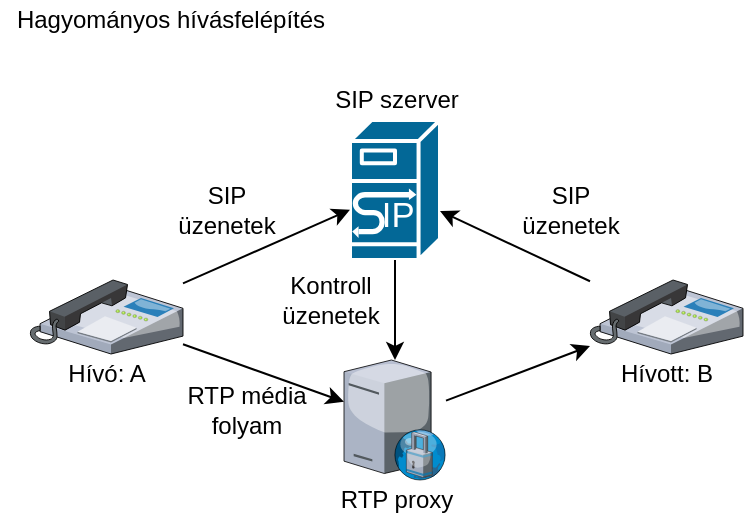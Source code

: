 <mxfile version="14.5.1" type="device" pages="2"><diagram id="KcTB7KYHvOymOiNFjMW_" name="intro"><mxGraphModel dx="1376" dy="816" grid="1" gridSize="10" guides="1" tooltips="1" connect="1" arrows="1" fold="1" page="1" pageScale="1" pageWidth="850" pageHeight="1100" math="0" shadow="0"><root><mxCell id="0"/><mxCell id="1" parent="0"/><mxCell id="zvyaTrOix2qdRsmQ4miV-1" value="Hagyományos hívásfelépítés" style="text;html=1;align=center;verticalAlign=middle;resizable=0;points=[];autosize=1;" parent="1" vertex="1"><mxGeometry x="25" y="20" width="170" height="20" as="geometry"/></mxCell><mxCell id="zvyaTrOix2qdRsmQ4miV-24" value="" style="group" parent="1" vertex="1" connectable="0"><mxGeometry x="40" y="60" width="356.5" height="220" as="geometry"/></mxCell><mxCell id="zvyaTrOix2qdRsmQ4miV-16" value="SIP &lt;br&gt;üzenetek" style="text;html=1;align=center;verticalAlign=middle;resizable=0;points=[];autosize=1;" parent="zvyaTrOix2qdRsmQ4miV-24" vertex="1"><mxGeometry x="240" y="50" width="60" height="30" as="geometry"/></mxCell><mxCell id="zvyaTrOix2qdRsmQ4miV-17" value="SIP&lt;br&gt;üzenetek" style="text;html=1;align=center;verticalAlign=middle;resizable=0;points=[];autosize=1;" parent="zvyaTrOix2qdRsmQ4miV-24" vertex="1"><mxGeometry x="67.5" y="50" width="60" height="30" as="geometry"/></mxCell><mxCell id="zvyaTrOix2qdRsmQ4miV-19" value="" style="group" parent="zvyaTrOix2qdRsmQ4miV-24" vertex="1" connectable="0"><mxGeometry y="100" width="76.5" height="57" as="geometry"/></mxCell><mxCell id="zvyaTrOix2qdRsmQ4miV-2" value="" style="verticalLabelPosition=bottom;aspect=fixed;html=1;verticalAlign=top;strokeColor=none;align=center;outlineConnect=0;shape=mxgraph.citrix.ip_phone;" parent="zvyaTrOix2qdRsmQ4miV-19" vertex="1"><mxGeometry width="76.5" height="37" as="geometry"/></mxCell><mxCell id="zvyaTrOix2qdRsmQ4miV-13" value="Hívó: A" style="text;html=1;align=center;verticalAlign=middle;resizable=0;points=[];autosize=1;" parent="zvyaTrOix2qdRsmQ4miV-19" vertex="1"><mxGeometry x="13.25" y="37" width="50" height="20" as="geometry"/></mxCell><mxCell id="zvyaTrOix2qdRsmQ4miV-20" value="" style="group" parent="zvyaTrOix2qdRsmQ4miV-24" vertex="1" connectable="0"><mxGeometry x="280" y="100" width="76.5" height="57" as="geometry"/></mxCell><mxCell id="zvyaTrOix2qdRsmQ4miV-3" value="" style="verticalLabelPosition=bottom;aspect=fixed;html=1;verticalAlign=top;strokeColor=none;align=center;outlineConnect=0;shape=mxgraph.citrix.ip_phone;" parent="zvyaTrOix2qdRsmQ4miV-20" vertex="1"><mxGeometry width="76.5" height="37" as="geometry"/></mxCell><mxCell id="zvyaTrOix2qdRsmQ4miV-14" value="Hívott: B" style="text;html=1;align=center;verticalAlign=middle;resizable=0;points=[];autosize=1;" parent="zvyaTrOix2qdRsmQ4miV-20" vertex="1"><mxGeometry x="8.25" y="37" width="60" height="20" as="geometry"/></mxCell><mxCell id="zvyaTrOix2qdRsmQ4miV-21" value="" style="group" parent="zvyaTrOix2qdRsmQ4miV-24" vertex="1" connectable="0"><mxGeometry x="142.5" width="80" height="90" as="geometry"/></mxCell><mxCell id="zvyaTrOix2qdRsmQ4miV-4" value="" style="shape=mxgraph.cisco.servers.sip_proxy_server;html=1;pointerEvents=1;dashed=0;fillColor=#036897;strokeColor=#ffffff;strokeWidth=2;verticalLabelPosition=bottom;verticalAlign=top;align=center;outlineConnect=0;" parent="zvyaTrOix2qdRsmQ4miV-21" vertex="1"><mxGeometry x="17.5" y="20" width="45" height="70" as="geometry"/></mxCell><mxCell id="zvyaTrOix2qdRsmQ4miV-12" value="SIP szerver" style="text;html=1;align=center;verticalAlign=middle;resizable=0;points=[];autosize=1;" parent="zvyaTrOix2qdRsmQ4miV-21" vertex="1"><mxGeometry width="80" height="20" as="geometry"/></mxCell><mxCell id="zvyaTrOix2qdRsmQ4miV-7" style="rounded=0;orthogonalLoop=1;jettySize=auto;html=1;" parent="zvyaTrOix2qdRsmQ4miV-24" source="zvyaTrOix2qdRsmQ4miV-2" target="zvyaTrOix2qdRsmQ4miV-4" edge="1"><mxGeometry relative="1" as="geometry"/></mxCell><mxCell id="zvyaTrOix2qdRsmQ4miV-8" style="edgeStyle=none;rounded=0;orthogonalLoop=1;jettySize=auto;html=1;" parent="zvyaTrOix2qdRsmQ4miV-24" source="zvyaTrOix2qdRsmQ4miV-3" target="zvyaTrOix2qdRsmQ4miV-4" edge="1"><mxGeometry relative="1" as="geometry"/></mxCell><mxCell id="zvyaTrOix2qdRsmQ4miV-22" value="" style="group" parent="zvyaTrOix2qdRsmQ4miV-24" vertex="1" connectable="0"><mxGeometry x="147.5" y="140" width="70" height="80" as="geometry"/></mxCell><mxCell id="zvyaTrOix2qdRsmQ4miV-5" value="" style="verticalLabelPosition=bottom;aspect=fixed;html=1;verticalAlign=top;strokeColor=none;align=center;outlineConnect=0;shape=mxgraph.citrix.proxy_server;" parent="zvyaTrOix2qdRsmQ4miV-22" vertex="1"><mxGeometry x="9.5" width="51" height="60" as="geometry"/></mxCell><mxCell id="zvyaTrOix2qdRsmQ4miV-18" value="RTP proxy" style="text;html=1;align=center;verticalAlign=middle;resizable=0;points=[];autosize=1;" parent="zvyaTrOix2qdRsmQ4miV-22" vertex="1"><mxGeometry y="60" width="70" height="20" as="geometry"/></mxCell><mxCell id="zvyaTrOix2qdRsmQ4miV-10" style="edgeStyle=none;rounded=0;orthogonalLoop=1;jettySize=auto;html=1;startArrow=none;startFill=0;" parent="zvyaTrOix2qdRsmQ4miV-24" source="zvyaTrOix2qdRsmQ4miV-2" target="zvyaTrOix2qdRsmQ4miV-5" edge="1"><mxGeometry relative="1" as="geometry"/></mxCell><mxCell id="zvyaTrOix2qdRsmQ4miV-11" style="edgeStyle=none;rounded=0;orthogonalLoop=1;jettySize=auto;html=1;startArrow=classic;startFill=1;endArrow=none;endFill=0;" parent="zvyaTrOix2qdRsmQ4miV-24" source="zvyaTrOix2qdRsmQ4miV-3" target="zvyaTrOix2qdRsmQ4miV-5" edge="1"><mxGeometry relative="1" as="geometry"/></mxCell><mxCell id="zvyaTrOix2qdRsmQ4miV-9" style="edgeStyle=none;rounded=0;orthogonalLoop=1;jettySize=auto;html=1;" parent="zvyaTrOix2qdRsmQ4miV-24" source="zvyaTrOix2qdRsmQ4miV-4" target="zvyaTrOix2qdRsmQ4miV-5" edge="1"><mxGeometry relative="1" as="geometry"/></mxCell><mxCell id="zvyaTrOix2qdRsmQ4miV-23" value="RTP média &lt;br&gt;folyam" style="text;html=1;align=center;verticalAlign=middle;resizable=0;points=[];autosize=1;" parent="zvyaTrOix2qdRsmQ4miV-24" vertex="1"><mxGeometry x="67.5" y="150" width="80" height="30" as="geometry"/></mxCell><mxCell id="zvyaTrOix2qdRsmQ4miV-25" value="Kontroll&lt;br&gt;üzenetek" style="text;html=1;align=center;verticalAlign=middle;resizable=0;points=[];autosize=1;" parent="zvyaTrOix2qdRsmQ4miV-24" vertex="1"><mxGeometry x="120" y="95" width="60" height="30" as="geometry"/></mxCell></root></mxGraphModel></diagram><diagram id="uuBhVMQ4o4SpD-Vpm5lZ" name="Page-2"><mxGraphModel dx="1376" dy="816" grid="1" gridSize="10" guides="1" tooltips="1" connect="1" arrows="1" fold="1" page="1" pageScale="1" pageWidth="827" pageHeight="1169" math="0" shadow="0"><root><mxCell id="JjqW4S8MGTIDoxQDj56w-0"/><mxCell id="JjqW4S8MGTIDoxQDj56w-1" parent="JjqW4S8MGTIDoxQDj56w-0"/><mxCell id="JjqW4S8MGTIDoxQDj56w-2" value="Kamailio" style="shape=umlLifeline;perimeter=lifelinePerimeter;whiteSpace=wrap;html=1;container=1;collapsible=0;recursiveResize=0;outlineConnect=0;" parent="JjqW4S8MGTIDoxQDj56w-1" vertex="1"><mxGeometry x="370" y="160" width="100" height="640" as="geometry"/></mxCell><mxCell id="JjqW4S8MGTIDoxQDj56w-7" value="rtpengine" style="shape=umlLifeline;perimeter=lifelinePerimeter;whiteSpace=wrap;html=1;container=1;collapsible=0;recursiveResize=0;outlineConnect=0;" parent="JjqW4S8MGTIDoxQDj56w-1" vertex="1"><mxGeometry x="600" y="160" width="100" height="640" as="geometry"/></mxCell><mxCell id="JjqW4S8MGTIDoxQDj56w-10" value="" style="endArrow=classic;html=1;verticalAlign=middle;horizontal=1;" parent="JjqW4S8MGTIDoxQDj56w-1" edge="1"><mxGeometry width="50" height="50" relative="1" as="geometry"><mxPoint x="289.667" y="240" as="sourcePoint"/><mxPoint x="419.5" y="240" as="targetPoint"/></mxGeometry></mxCell><mxCell id="JjqW4S8MGTIDoxQDj56w-19" value="" style="endArrow=classic;html=1;" parent="JjqW4S8MGTIDoxQDj56w-1" edge="1"><mxGeometry width="50" height="50" relative="1" as="geometry"><mxPoint x="289.667" y="320" as="sourcePoint"/><mxPoint x="419.5" y="320" as="targetPoint"/></mxGeometry></mxCell><mxCell id="JjqW4S8MGTIDoxQDj56w-21" value="" style="endArrow=classic;html=1;" parent="JjqW4S8MGTIDoxQDj56w-1" edge="1"><mxGeometry width="50" height="50" relative="1" as="geometry"><mxPoint x="419.5" y="339" as="sourcePoint"/><mxPoint x="289.667" y="339" as="targetPoint"/></mxGeometry></mxCell><mxCell id="JjqW4S8MGTIDoxQDj56w-23" value="" style="endArrow=classic;html=1;" parent="JjqW4S8MGTIDoxQDj56w-1" edge="1"><mxGeometry width="50" height="50" relative="1" as="geometry"><mxPoint x="419.667" y="400" as="sourcePoint"/><mxPoint x="539.5" y="400" as="targetPoint"/></mxGeometry></mxCell><mxCell id="JjqW4S8MGTIDoxQDj56w-25" value="" style="endArrow=classic;html=1;" parent="JjqW4S8MGTIDoxQDj56w-1" edge="1"><mxGeometry width="50" height="50" relative="1" as="geometry"><mxPoint x="539.5" y="419" as="sourcePoint"/><mxPoint x="419.667" y="419" as="targetPoint"/></mxGeometry></mxCell><mxCell id="JjqW4S8MGTIDoxQDj56w-27" value="" style="endArrow=classic;html=1;" parent="JjqW4S8MGTIDoxQDj56w-1" edge="1"><mxGeometry width="50" height="50" relative="1" as="geometry"><mxPoint x="539.5" y="440" as="sourcePoint"/><mxPoint x="419.667" y="440" as="targetPoint"/></mxGeometry></mxCell><mxCell id="JjqW4S8MGTIDoxQDj56w-29" value="" style="endArrow=classic;html=1;" parent="JjqW4S8MGTIDoxQDj56w-1" edge="1"><mxGeometry width="50" height="50" relative="1" as="geometry"><mxPoint x="419.5" y="460" as="sourcePoint"/><mxPoint x="289.667" y="460" as="targetPoint"/></mxGeometry></mxCell><mxCell id="JjqW4S8MGTIDoxQDj56w-33" value="" style="endArrow=classic;html=1;" parent="JjqW4S8MGTIDoxQDj56w-1" edge="1"><mxGeometry width="50" height="50" relative="1" as="geometry"><mxPoint x="419.5" y="539.46" as="sourcePoint"/><mxPoint x="289.667" y="539.46" as="targetPoint"/></mxGeometry></mxCell><mxCell id="JjqW4S8MGTIDoxQDj56w-35" value="" style="endArrow=classic;html=1;" parent="JjqW4S8MGTIDoxQDj56w-1" edge="1"><mxGeometry width="50" height="50" relative="1" as="geometry"><mxPoint x="540.167" y="560.467" as="sourcePoint"/><mxPoint x="650" y="560.467" as="targetPoint"/></mxGeometry></mxCell><mxCell id="JjqW4S8MGTIDoxQDj56w-38" value="" style="endArrow=classic;html=1;" parent="JjqW4S8MGTIDoxQDj56w-1" edge="1"><mxGeometry width="50" height="50" relative="1" as="geometry"><mxPoint x="650" y="580.88" as="sourcePoint"/><mxPoint x="290.167" y="580.88" as="targetPoint"/></mxGeometry></mxCell><mxCell id="JjqW4S8MGTIDoxQDj56w-41" value="" style="endArrow=classic;html=1;" parent="JjqW4S8MGTIDoxQDj56w-1" edge="1"><mxGeometry width="50" height="50" relative="1" as="geometry"><mxPoint x="290.167" y="599.467" as="sourcePoint"/><mxPoint x="650" y="599.467" as="targetPoint"/></mxGeometry></mxCell><mxCell id="JjqW4S8MGTIDoxQDj56w-44" value="" style="endArrow=classic;html=1;" parent="JjqW4S8MGTIDoxQDj56w-1" edge="1"><mxGeometry width="50" height="50" relative="1" as="geometry"><mxPoint x="650" y="620.46" as="sourcePoint"/><mxPoint x="540.167" y="620.46" as="targetPoint"/></mxGeometry></mxCell><mxCell id="JjqW4S8MGTIDoxQDj56w-47" value="" style="endArrow=classic;html=1;" parent="JjqW4S8MGTIDoxQDj56w-1" edge="1"><mxGeometry width="50" height="50" relative="1" as="geometry"><mxPoint x="289.667" y="639.462" as="sourcePoint"/><mxPoint x="419.5" y="639.462" as="targetPoint"/></mxGeometry></mxCell><mxCell id="JjqW4S8MGTIDoxQDj56w-49" value="" style="endArrow=classic;html=1;" parent="JjqW4S8MGTIDoxQDj56w-1" edge="1"><mxGeometry width="50" height="50" relative="1" as="geometry"><mxPoint x="419.667" y="660.88" as="sourcePoint"/><mxPoint x="539.5" y="660.88" as="targetPoint"/></mxGeometry></mxCell><mxCell id="JjqW4S8MGTIDoxQDj56w-51" value="" style="endArrow=classic;html=1;" parent="JjqW4S8MGTIDoxQDj56w-1" edge="1"><mxGeometry width="50" height="50" relative="1" as="geometry"><mxPoint x="419.5" y="738.88" as="sourcePoint"/><mxPoint x="289.667" y="738.88" as="targetPoint"/></mxGeometry></mxCell><mxCell id="JjqW4S8MGTIDoxQDj56w-53" value="" style="endArrow=classic;html=1;" parent="JjqW4S8MGTIDoxQDj56w-1" edge="1"><mxGeometry width="50" height="50" relative="1" as="geometry"><mxPoint x="289.667" y="759.882" as="sourcePoint"/><mxPoint x="419.5" y="759.882" as="targetPoint"/></mxGeometry></mxCell><mxCell id="JjqW4S8MGTIDoxQDj56w-55" value="" style="endArrow=classic;html=1;" parent="JjqW4S8MGTIDoxQDj56w-1" edge="1"><mxGeometry width="50" height="50" relative="1" as="geometry"><mxPoint x="539.5" y="680.042" as="sourcePoint"/><mxPoint x="419.667" y="680.042" as="targetPoint"/><Array as="points"><mxPoint x="480" y="679.88"/></Array></mxGeometry></mxCell><mxCell id="JHe6l7zm1wl57s1plrGC-0" value="" style="endArrow=classic;html=1;" edge="1" parent="JjqW4S8MGTIDoxQDj56w-1"><mxGeometry width="50" height="50" relative="1" as="geometry"><mxPoint x="419.81" y="360" as="sourcePoint"/><mxPoint x="649.5" y="360" as="targetPoint"/></mxGeometry></mxCell><mxCell id="JHe6l7zm1wl57s1plrGC-3" value="" style="endArrow=classic;html=1;" edge="1" parent="JjqW4S8MGTIDoxQDj56w-1"><mxGeometry width="50" height="50" relative="1" as="geometry"><mxPoint x="649.5" y="379" as="sourcePoint"/><mxPoint x="419.81" y="379" as="targetPoint"/></mxGeometry></mxCell><mxCell id="JHe6l7zm1wl57s1plrGC-5" value="" style="endArrow=classic;html=1;" edge="1" parent="JjqW4S8MGTIDoxQDj56w-1"><mxGeometry width="50" height="50" relative="1" as="geometry"><mxPoint x="420.31" y="500" as="sourcePoint"/><mxPoint x="650" y="500" as="targetPoint"/></mxGeometry></mxCell><mxCell id="JHe6l7zm1wl57s1plrGC-7" value="" style="endArrow=classic;html=1;" edge="1" parent="JjqW4S8MGTIDoxQDj56w-1"><mxGeometry width="50" height="50" relative="1" as="geometry"><mxPoint x="649.5" y="519.88" as="sourcePoint"/><mxPoint x="419.81" y="519.88" as="targetPoint"/></mxGeometry></mxCell><mxCell id="JjqW4S8MGTIDoxQDj56w-31" value="" style="endArrow=classic;html=1;" parent="JjqW4S8MGTIDoxQDj56w-1" edge="1"><mxGeometry width="50" height="50" relative="1" as="geometry"><mxPoint x="539.5" y="480.657" as="sourcePoint"/><mxPoint x="419.667" y="480.657" as="targetPoint"/></mxGeometry></mxCell><mxCell id="JHe6l7zm1wl57s1plrGC-9" value="" style="endArrow=classic;html=1;" edge="1" parent="JjqW4S8MGTIDoxQDj56w-1"><mxGeometry width="50" height="50" relative="1" as="geometry"><mxPoint x="419.929" y="700.88" as="sourcePoint"/><mxPoint x="649.5" y="700.88" as="targetPoint"/><Array as="points"><mxPoint x="620" y="700.88"/></Array></mxGeometry></mxCell><mxCell id="JHe6l7zm1wl57s1plrGC-10" value="" style="endArrow=classic;html=1;" edge="1" parent="JjqW4S8MGTIDoxQDj56w-1"><mxGeometry width="50" height="50" relative="1" as="geometry"><mxPoint x="649.5" y="720.88" as="sourcePoint"/><mxPoint x="419.929" y="720.88" as="targetPoint"/><Array as="points"><mxPoint x="620" y="720.88"/></Array></mxGeometry></mxCell><mxCell id="JjqW4S8MGTIDoxQDj56w-3" value="" style="shape=umlLifeline;participant=umlActor;perimeter=lifelinePerimeter;whiteSpace=wrap;html=1;container=1;collapsible=0;recursiveResize=0;verticalAlign=top;spacingTop=36;outlineConnect=0;" parent="JjqW4S8MGTIDoxQDj56w-1" vertex="1"><mxGeometry x="280" y="183.64" width="20" height="616.36" as="geometry"/></mxCell><mxCell id="JjqW4S8MGTIDoxQDj56w-5" value="Kliens: &lt;b&gt;A&lt;/b&gt;" style="text;html=1;align=center;verticalAlign=middle;resizable=0;points=[];autosize=1;" parent="JjqW4S8MGTIDoxQDj56w-1" vertex="1"><mxGeometry x="260" y="160" width="60" height="20" as="geometry"/></mxCell><mxCell id="JjqW4S8MGTIDoxQDj56w-13" value="" style="endArrow=classic;html=1;" parent="JjqW4S8MGTIDoxQDj56w-1" edge="1"><mxGeometry x="260" y="130" width="50" height="50" as="geometry"><mxPoint x="419.5" y="258.727" as="sourcePoint"/><mxPoint x="289.667" y="258.727" as="targetPoint"/></mxGeometry></mxCell><mxCell id="JjqW4S8MGTIDoxQDj56w-4" value="" style="shape=umlLifeline;participant=umlActor;perimeter=lifelinePerimeter;whiteSpace=wrap;html=1;container=1;collapsible=0;recursiveResize=0;verticalAlign=top;spacingTop=36;outlineConnect=0;" parent="JjqW4S8MGTIDoxQDj56w-1" vertex="1"><mxGeometry x="530" y="183.64" width="20" height="616.36" as="geometry"/></mxCell><mxCell id="JjqW4S8MGTIDoxQDj56w-6" value="Kliens: &lt;b&gt;B&lt;/b&gt;" style="text;html=1;align=center;verticalAlign=middle;resizable=0;points=[];autosize=1;" parent="JjqW4S8MGTIDoxQDj56w-1" vertex="1"><mxGeometry x="510" y="160" width="60" height="20" as="geometry"/></mxCell><mxCell id="JjqW4S8MGTIDoxQDj56w-15" value="" style="endArrow=classic;html=1;" parent="JjqW4S8MGTIDoxQDj56w-1" edge="1"><mxGeometry x="510" y="130" width="50" height="50" as="geometry"><mxPoint x="539.5" y="280.455" as="sourcePoint"/><mxPoint x="419.667" y="280.455" as="targetPoint"/></mxGeometry></mxCell><mxCell id="JjqW4S8MGTIDoxQDj56w-17" value="" style="endArrow=classic;html=1;" parent="JjqW4S8MGTIDoxQDj56w-1" edge="1"><mxGeometry x="510" y="130" width="50" height="50" as="geometry"><mxPoint x="419.667" y="298.909" as="sourcePoint"/><mxPoint x="539.5" y="298.909" as="targetPoint"/></mxGeometry></mxCell><mxCell id="JjqW4S8MGTIDoxQDj56w-57" value="" style="endArrow=classic;html=1;" parent="JjqW4S8MGTIDoxQDj56w-1" edge="1"><mxGeometry x="510" y="200.88" width="50" height="50" as="geometry"><mxPoint x="419.667" y="769.425" as="sourcePoint"/><mxPoint x="539.5" y="769.425" as="targetPoint"/></mxGeometry></mxCell><mxCell id="JHe6l7zm1wl57s1plrGC-13" value="&lt;span style=&quot;font-size: 11px ; background-color: rgb(255 , 255 , 255)&quot;&gt;REGISTER&lt;/span&gt;" style="text;html=1;align=center;verticalAlign=middle;resizable=0;points=[];autosize=1;" vertex="1" parent="JjqW4S8MGTIDoxQDj56w-1"><mxGeometry x="320" y="220" width="70" height="20" as="geometry"/></mxCell><mxCell id="JHe6l7zm1wl57s1plrGC-14" value="&lt;span style=&quot;font-size: 11px ; background-color: rgb(255 , 255 , 255)&quot;&gt;200 OK&lt;/span&gt;" style="text;html=1;align=center;verticalAlign=middle;resizable=0;points=[];autosize=1;" vertex="1" parent="JjqW4S8MGTIDoxQDj56w-1"><mxGeometry x="330" y="240" width="50" height="20" as="geometry"/></mxCell><mxCell id="JHe6l7zm1wl57s1plrGC-16" value="&lt;span style=&quot;font-size: 11px ; background-color: rgb(255 , 255 , 255)&quot;&gt;INVITE SDP&amp;nbsp;&lt;/span&gt;&lt;b style=&quot;font-size: 11px&quot;&gt;B&lt;/b&gt;&lt;span style=&quot;font-size: 11px ; background-color: rgb(255 , 255 , 255)&quot;&gt;&amp;nbsp;&lt;/span&gt;" style="text;html=1;align=center;verticalAlign=middle;resizable=0;points=[];autosize=1;" vertex="1" parent="JjqW4S8MGTIDoxQDj56w-1"><mxGeometry x="310" y="300" width="90" height="20" as="geometry"/></mxCell><mxCell id="JHe6l7zm1wl57s1plrGC-17" value="&lt;span style=&quot;font-size: 11px ; background-color: rgb(255 , 255 , 255)&quot;&gt;100 trying&lt;/span&gt;" style="text;html=1;align=center;verticalAlign=middle;resizable=0;points=[];autosize=1;" vertex="1" parent="JjqW4S8MGTIDoxQDj56w-1"><mxGeometry x="325" y="320" width="60" height="20" as="geometry"/></mxCell><mxCell id="JHe6l7zm1wl57s1plrGC-18" value="&lt;span style=&quot;font-size: 11px ; background-color: rgb(255 , 255 , 255)&quot;&gt;180 Ringing&lt;/span&gt;" style="text;html=1;align=center;verticalAlign=middle;resizable=0;points=[];autosize=1;" vertex="1" parent="JjqW4S8MGTIDoxQDj56w-1"><mxGeometry x="320" y="440" width="70" height="20" as="geometry"/></mxCell><mxCell id="JHe6l7zm1wl57s1plrGC-19" value="&lt;span style=&quot;font-size: 11px ; background-color: rgb(255 , 255 , 255)&quot;&gt;200 OK SDP&lt;/span&gt;" style="text;html=1;align=center;verticalAlign=middle;resizable=0;points=[];autosize=1;" vertex="1" parent="JjqW4S8MGTIDoxQDj56w-1"><mxGeometry x="315" y="520" width="80" height="20" as="geometry"/></mxCell><mxCell id="JHe6l7zm1wl57s1plrGC-20" value="&lt;span style=&quot;font-size: 11px ; background-color: rgb(255 , 255 , 255)&quot;&gt;ACK&lt;/span&gt;" style="text;html=1;align=center;verticalAlign=middle;resizable=0;points=[];autosize=1;" vertex="1" parent="JjqW4S8MGTIDoxQDj56w-1"><mxGeometry x="335" y="619" width="40" height="20" as="geometry"/></mxCell><mxCell id="JHe6l7zm1wl57s1plrGC-21" value="&lt;span style=&quot;font-size: 11px ; background-color: rgb(255 , 255 , 255)&quot;&gt;BYE&lt;/span&gt;" style="text;html=1;align=center;verticalAlign=middle;resizable=0;points=[];autosize=1;" vertex="1" parent="JjqW4S8MGTIDoxQDj56w-1"><mxGeometry x="335" y="720" width="40" height="20" as="geometry"/></mxCell><mxCell id="JHe6l7zm1wl57s1plrGC-22" value="&lt;span style=&quot;font-size: 11px ; background-color: rgb(255 , 255 , 255)&quot;&gt;200 OK&lt;/span&gt;" style="text;html=1;align=center;verticalAlign=middle;resizable=0;points=[];autosize=1;" vertex="1" parent="JjqW4S8MGTIDoxQDj56w-1"><mxGeometry x="330" y="740" width="50" height="20" as="geometry"/></mxCell><mxCell id="JHe6l7zm1wl57s1plrGC-23" value="&lt;span style=&quot;font-size: 11px ; background-color: rgb(255 , 255 , 255)&quot;&gt;REGISTER&lt;/span&gt;" style="text;html=1;align=center;verticalAlign=middle;resizable=0;points=[];autosize=1;" vertex="1" parent="JjqW4S8MGTIDoxQDj56w-1"><mxGeometry x="450" y="260" width="70" height="20" as="geometry"/></mxCell><mxCell id="JHe6l7zm1wl57s1plrGC-24" value="&lt;span style=&quot;font-size: 11px ; background-color: rgb(255 , 255 , 255)&quot;&gt;200 OK&lt;/span&gt;" style="text;html=1;align=center;verticalAlign=middle;resizable=0;points=[];autosize=1;" vertex="1" parent="JjqW4S8MGTIDoxQDj56w-1"><mxGeometry x="460" y="280" width="50" height="20" as="geometry"/></mxCell><mxCell id="JHe6l7zm1wl57s1plrGC-26" value="&lt;span style=&quot;font-size: 11px ; background-color: rgb(255 , 255 , 255)&quot;&gt;INVITE SDP&amp;nbsp;&lt;/span&gt;&lt;b style=&quot;font-size: 11px&quot;&gt;B&lt;/b&gt;" style="text;html=1;align=center;verticalAlign=middle;resizable=0;points=[];autosize=1;" vertex="1" parent="JjqW4S8MGTIDoxQDj56w-1"><mxGeometry x="440" y="380" width="90" height="20" as="geometry"/></mxCell><mxCell id="JHe6l7zm1wl57s1plrGC-27" value="&lt;span style=&quot;font-size: 11px ; background-color: rgb(255 , 255 , 255)&quot;&gt;100 trying&lt;/span&gt;" style="text;html=1;align=center;verticalAlign=middle;resizable=0;points=[];autosize=1;" vertex="1" parent="JjqW4S8MGTIDoxQDj56w-1"><mxGeometry x="455" y="400" width="60" height="20" as="geometry"/></mxCell><mxCell id="JHe6l7zm1wl57s1plrGC-28" value="&lt;span style=&quot;font-size: 11px ; background-color: rgb(255 , 255 , 255)&quot;&gt;180 Ringing&lt;/span&gt;" style="text;html=1;align=center;verticalAlign=middle;resizable=0;points=[];autosize=1;" vertex="1" parent="JjqW4S8MGTIDoxQDj56w-1"><mxGeometry x="450" y="420" width="70" height="20" as="geometry"/></mxCell><mxCell id="JHe6l7zm1wl57s1plrGC-29" value="&lt;span style=&quot;font-size: 11px ; background-color: rgb(255 , 255 , 255)&quot;&gt;200 OK SDP&lt;/span&gt;" style="text;html=1;align=center;verticalAlign=middle;resizable=0;points=[];autosize=1;" vertex="1" parent="JjqW4S8MGTIDoxQDj56w-1"><mxGeometry x="445" y="460" width="80" height="20" as="geometry"/></mxCell><mxCell id="JHe6l7zm1wl57s1plrGC-30" value="&lt;span style=&quot;font-size: 11px ; background-color: rgb(255 , 255 , 255)&quot;&gt;RTP &amp;amp; RTCP&lt;/span&gt;" style="text;html=1;align=center;verticalAlign=middle;resizable=0;points=[];autosize=1;" vertex="1" parent="JjqW4S8MGTIDoxQDj56w-1"><mxGeometry x="445" y="560" width="80" height="20" as="geometry"/></mxCell><mxCell id="JHe6l7zm1wl57s1plrGC-31" value="&lt;span style=&quot;font-size: 11px ; background-color: rgb(255 , 255 , 255)&quot;&gt;RTP &amp;amp; RTCP&lt;/span&gt;" style="text;html=1;align=center;verticalAlign=middle;resizable=0;points=[];autosize=1;" vertex="1" parent="JjqW4S8MGTIDoxQDj56w-1"><mxGeometry x="445" y="580" width="80" height="20" as="geometry"/></mxCell><mxCell id="JHe6l7zm1wl57s1plrGC-32" value="&lt;span style=&quot;font-size: 11px ; background-color: rgb(255 , 255 , 255)&quot;&gt;ACK&lt;/span&gt;" style="text;html=1;align=center;verticalAlign=middle;resizable=0;points=[];autosize=1;" vertex="1" parent="JjqW4S8MGTIDoxQDj56w-1"><mxGeometry x="465" y="639" width="40" height="20" as="geometry"/></mxCell><mxCell id="JHe6l7zm1wl57s1plrGC-33" value="&lt;span style=&quot;font-size: 11px ; background-color: rgb(255 , 255 , 255)&quot;&gt;BYE&lt;/span&gt;" style="text;html=1;align=center;verticalAlign=middle;resizable=0;points=[];autosize=1;" vertex="1" parent="JjqW4S8MGTIDoxQDj56w-1"><mxGeometry x="465" y="659" width="40" height="20" as="geometry"/></mxCell><mxCell id="JHe6l7zm1wl57s1plrGC-34" value="&lt;span style=&quot;font-size: 11px ; background-color: rgb(255 , 255 , 255)&quot;&gt;200 OK&lt;/span&gt;" style="text;html=1;align=center;verticalAlign=middle;resizable=0;points=[];autosize=1;" vertex="1" parent="JjqW4S8MGTIDoxQDj56w-1"><mxGeometry x="460" y="750" width="50" height="20" as="geometry"/></mxCell><mxCell id="JHe6l7zm1wl57s1plrGC-35" value="&lt;span style=&quot;font-size: 11px ; background-color: rgb(255 , 255 , 255)&quot;&gt;RTP &amp;amp; RTCP&lt;/span&gt;" style="text;html=1;align=center;verticalAlign=middle;resizable=0;points=[];autosize=1;" vertex="1" parent="JjqW4S8MGTIDoxQDj56w-1"><mxGeometry x="555" y="540" width="80" height="20" as="geometry"/></mxCell><mxCell id="JHe6l7zm1wl57s1plrGC-36" value="&lt;span style=&quot;font-size: 11px ; background-color: rgb(255 , 255 , 255)&quot;&gt;RTP &amp;amp; RTCP&lt;/span&gt;" style="text;html=1;align=center;verticalAlign=middle;resizable=0;points=[];autosize=1;" vertex="1" parent="JjqW4S8MGTIDoxQDj56w-1"><mxGeometry x="555" y="599" width="80" height="20" as="geometry"/></mxCell><mxCell id="JHe6l7zm1wl57s1plrGC-37" value="&lt;span style=&quot;font-size: 11px ; background-color: rgb(255 , 255 , 255)&quot;&gt;offer SDP&amp;nbsp;&lt;/span&gt;&lt;b style=&quot;font-size: 11px&quot;&gt;A&lt;/b&gt;" style="text;html=1;align=center;verticalAlign=middle;resizable=0;points=[];autosize=1;" vertex="1" parent="JjqW4S8MGTIDoxQDj56w-1"><mxGeometry x="505" y="340" width="70" height="20" as="geometry"/></mxCell><mxCell id="JHe6l7zm1wl57s1plrGC-38" value="&lt;span style=&quot;font-size: 11px ; background-color: rgb(255 , 255 , 255)&quot;&gt;OK modified SDP&lt;/span&gt;" style="text;html=1;align=center;verticalAlign=middle;resizable=0;points=[];autosize=1;" vertex="1" parent="JjqW4S8MGTIDoxQDj56w-1"><mxGeometry x="490" y="360" width="100" height="20" as="geometry"/></mxCell><mxCell id="JHe6l7zm1wl57s1plrGC-39" value="&lt;span style=&quot;font-size: 11px ; background-color: rgb(255 , 255 , 255)&quot;&gt;answer SDP &lt;b&gt;B&lt;/b&gt;&lt;/span&gt;" style="text;html=1;align=center;verticalAlign=middle;resizable=0;points=[];autosize=1;" vertex="1" parent="JjqW4S8MGTIDoxQDj56w-1"><mxGeometry x="495" y="480" width="90" height="20" as="geometry"/></mxCell><mxCell id="JHe6l7zm1wl57s1plrGC-40" value="&lt;span style=&quot;font-size: 11px ; background-color: rgb(255 , 255 , 255)&quot;&gt;OK modified SDP&lt;/span&gt;" style="text;html=1;align=center;verticalAlign=middle;resizable=0;points=[];autosize=1;" vertex="1" parent="JjqW4S8MGTIDoxQDj56w-1"><mxGeometry x="490" y="500" width="100" height="20" as="geometry"/></mxCell><mxCell id="JHe6l7zm1wl57s1plrGC-41" value="delete call-id" style="text;html=1;align=center;verticalAlign=middle;resizable=0;points=[];autosize=1;" vertex="1" parent="JjqW4S8MGTIDoxQDj56w-1"><mxGeometry x="500" y="679" width="80" height="20" as="geometry"/></mxCell><mxCell id="JHe6l7zm1wl57s1plrGC-42" value="&lt;span style=&quot;font-size: 11px ; background-color: rgb(255 , 255 , 255)&quot;&gt;OK call statistics&lt;/span&gt;" style="text;html=1;align=center;verticalAlign=middle;resizable=0;points=[];autosize=1;" vertex="1" parent="JjqW4S8MGTIDoxQDj56w-1"><mxGeometry x="490" y="700" width="100" height="20" as="geometry"/></mxCell><mxCell id="JHe6l7zm1wl57s1plrGC-44" value="" style="shape=curlyBracket;whiteSpace=wrap;html=1;rounded=1;fillColor=none;align=center;" vertex="1" parent="JjqW4S8MGTIDoxQDj56w-1"><mxGeometry x="250" y="230" width="20" height="70" as="geometry"/></mxCell><mxCell id="JHe6l7zm1wl57s1plrGC-45" value="1. Fázis&lt;br&gt;Regisztáció" style="text;html=1;align=left;verticalAlign=middle;resizable=0;points=[];autosize=1;" vertex="1" parent="JjqW4S8MGTIDoxQDj56w-1"><mxGeometry x="150" y="250" width="80" height="30" as="geometry"/></mxCell><mxCell id="JHe6l7zm1wl57s1plrGC-46" value="" style="shape=curlyBracket;whiteSpace=wrap;html=1;rounded=1;fillColor=none;align=center;" vertex="1" parent="JjqW4S8MGTIDoxQDj56w-1"><mxGeometry x="250" y="310" width="20" height="230" as="geometry"/></mxCell><mxCell id="JHe6l7zm1wl57s1plrGC-47" value="2. Fázis&lt;br&gt;Hívás felépítése" style="text;html=1;align=left;verticalAlign=middle;resizable=0;points=[];autosize=1;" vertex="1" parent="JjqW4S8MGTIDoxQDj56w-1"><mxGeometry x="150" y="410" width="100" height="30" as="geometry"/></mxCell><mxCell id="JHe6l7zm1wl57s1plrGC-48" value="" style="shape=curlyBracket;whiteSpace=wrap;html=1;rounded=1;fillColor=none;align=center;" vertex="1" parent="JjqW4S8MGTIDoxQDj56w-1"><mxGeometry x="250" y="549" width="20" height="71" as="geometry"/></mxCell><mxCell id="JHe6l7zm1wl57s1plrGC-49" value="3. Fázis&lt;br&gt;Beszéd" style="text;html=1;align=left;verticalAlign=middle;resizable=0;points=[];autosize=1;" vertex="1" parent="JjqW4S8MGTIDoxQDj56w-1"><mxGeometry x="150" y="569" width="60" height="30" as="geometry"/></mxCell><mxCell id="JHe6l7zm1wl57s1plrGC-50" value="" style="shape=curlyBracket;whiteSpace=wrap;html=1;rounded=1;fillColor=none;align=center;" vertex="1" parent="JjqW4S8MGTIDoxQDj56w-1"><mxGeometry x="250" y="630" width="20" height="140" as="geometry"/></mxCell><mxCell id="JHe6l7zm1wl57s1plrGC-51" value="4. Fázis&lt;br&gt;Hívás bontása" style="text;html=1;align=left;verticalAlign=middle;resizable=0;points=[];autosize=1;" vertex="1" parent="JjqW4S8MGTIDoxQDj56w-1"><mxGeometry x="150" y="685" width="90" height="30" as="geometry"/></mxCell></root></mxGraphModel></diagram></mxfile>